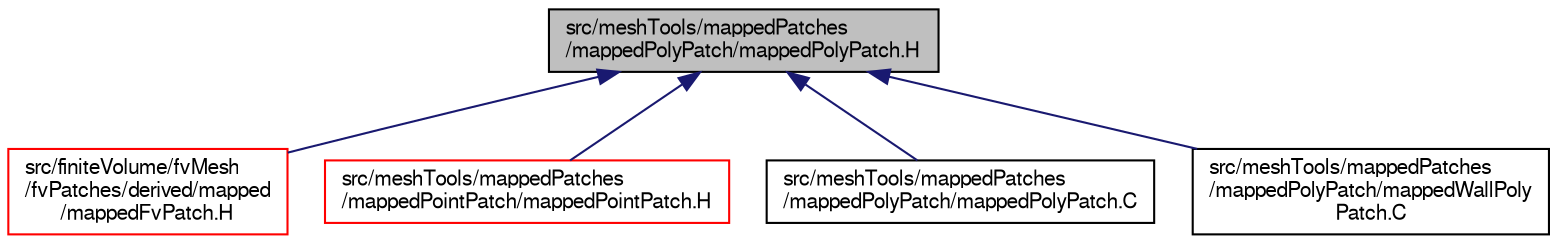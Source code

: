 digraph "src/meshTools/mappedPatches/mappedPolyPatch/mappedPolyPatch.H"
{
  bgcolor="transparent";
  edge [fontname="FreeSans",fontsize="10",labelfontname="FreeSans",labelfontsize="10"];
  node [fontname="FreeSans",fontsize="10",shape=record];
  Node198 [label="src/meshTools/mappedPatches\l/mappedPolyPatch/mappedPolyPatch.H",height=0.2,width=0.4,color="black", fillcolor="grey75", style="filled", fontcolor="black"];
  Node198 -> Node199 [dir="back",color="midnightblue",fontsize="10",style="solid",fontname="FreeSans"];
  Node199 [label="src/finiteVolume/fvMesh\l/fvPatches/derived/mapped\l/mappedFvPatch.H",height=0.2,width=0.4,color="red",URL="$a03650.html"];
  Node198 -> Node203 [dir="back",color="midnightblue",fontsize="10",style="solid",fontname="FreeSans"];
  Node203 [label="src/meshTools/mappedPatches\l/mappedPointPatch/mappedPointPatch.H",height=0.2,width=0.4,color="red",URL="$a07583.html"];
  Node198 -> Node205 [dir="back",color="midnightblue",fontsize="10",style="solid",fontname="FreeSans"];
  Node205 [label="src/meshTools/mappedPatches\l/mappedPolyPatch/mappedPolyPatch.C",height=0.2,width=0.4,color="black",URL="$a07604.html"];
  Node198 -> Node206 [dir="back",color="midnightblue",fontsize="10",style="solid",fontname="FreeSans"];
  Node206 [label="src/meshTools/mappedPatches\l/mappedPolyPatch/mappedWallPoly\lPatch.C",height=0.2,width=0.4,color="black",URL="$a07616.html"];
}
